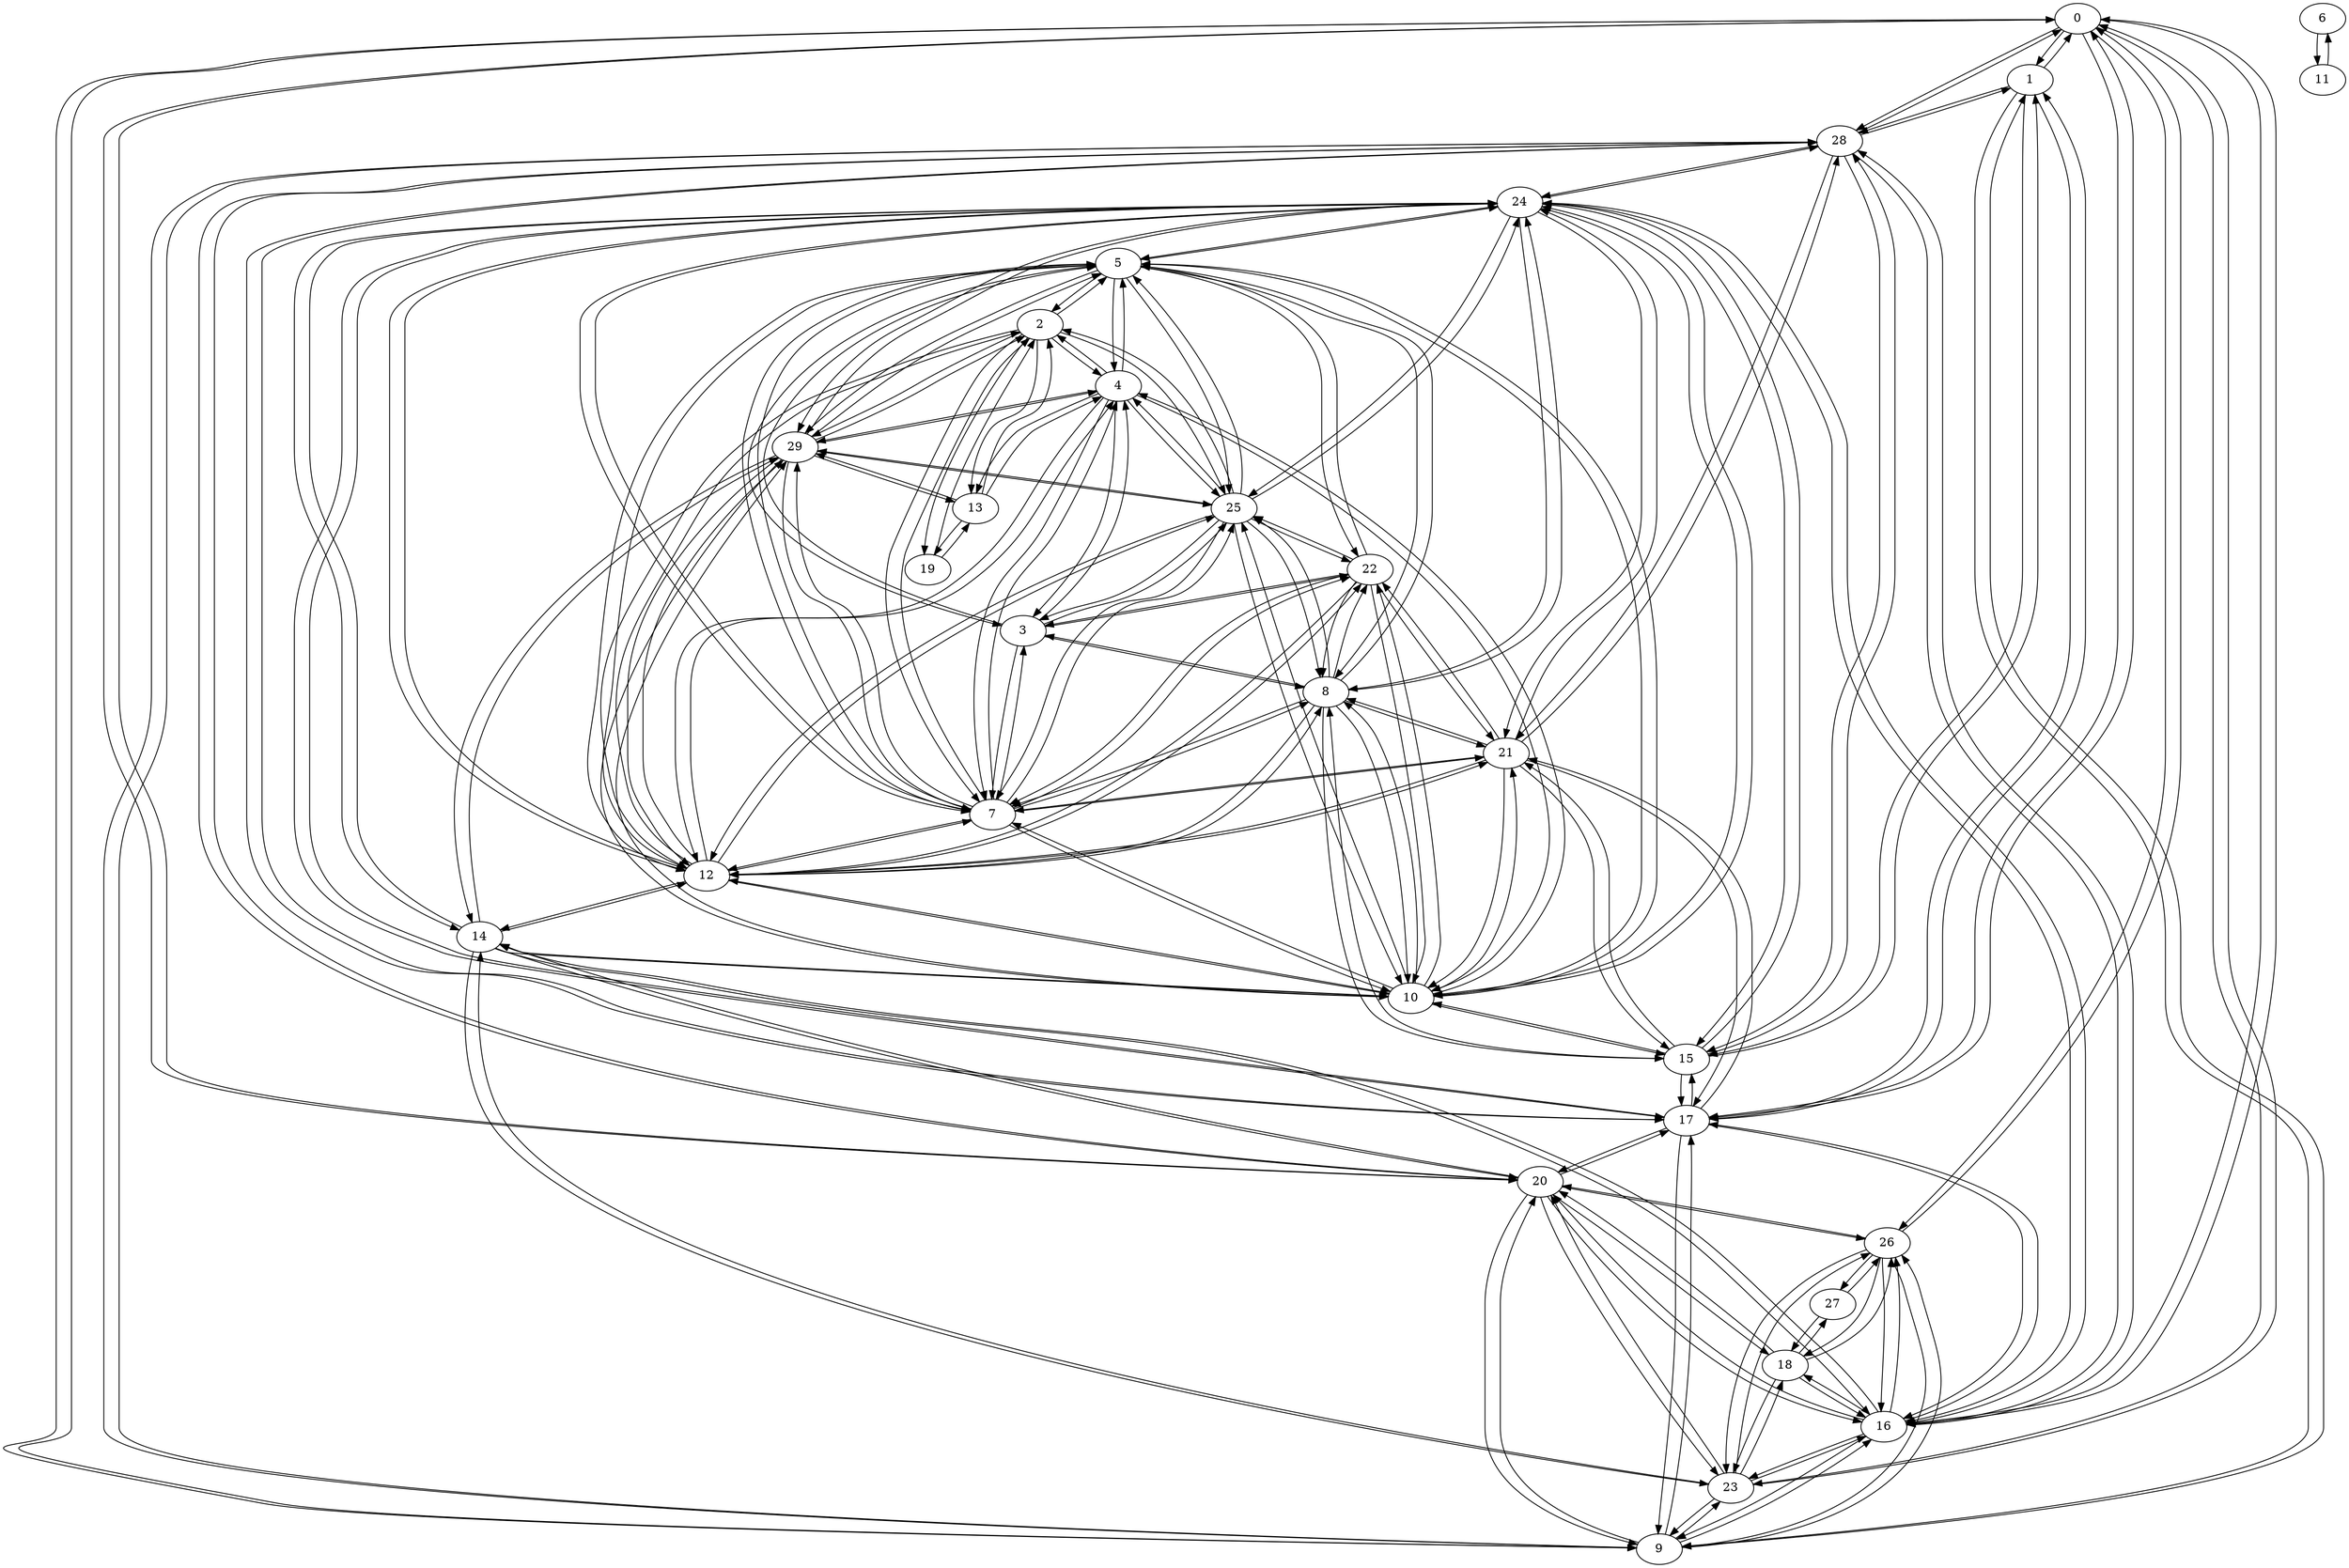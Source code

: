 digraph Geo_30 {
0;1;2;3;4;5;6;7;8;9;10;11;12;13;14;15;16;17;18;19;20;21;22;23;24;25;26;27;28;29;0 -> 1;
0 -> 9;
0 -> 16;
0 -> 17;
0 -> 20;
0 -> 23;
0 -> 26;
0 -> 28;
1 -> 0;
1 -> 9;
1 -> 15;
1 -> 17;
1 -> 28;
2 -> 4;
2 -> 5;
2 -> 7;
2 -> 12;
2 -> 13;
2 -> 19;
2 -> 25;
2 -> 29;
3 -> 4;
3 -> 5;
3 -> 7;
3 -> 8;
3 -> 22;
3 -> 25;
4 -> 2;
4 -> 3;
4 -> 5;
4 -> 7;
4 -> 10;
4 -> 12;
4 -> 13;
4 -> 25;
4 -> 29;
5 -> 2;
5 -> 3;
5 -> 4;
5 -> 7;
5 -> 8;
5 -> 10;
5 -> 12;
5 -> 22;
5 -> 24;
5 -> 25;
5 -> 29;
6 -> 11;
7 -> 2;
7 -> 3;
7 -> 4;
7 -> 5;
7 -> 8;
7 -> 10;
7 -> 12;
7 -> 21;
7 -> 22;
7 -> 24;
7 -> 25;
7 -> 29;
8 -> 3;
8 -> 5;
8 -> 7;
8 -> 10;
8 -> 12;
8 -> 15;
8 -> 21;
8 -> 22;
8 -> 24;
8 -> 25;
9 -> 0;
9 -> 1;
9 -> 16;
9 -> 17;
9 -> 20;
9 -> 23;
9 -> 26;
9 -> 28;
10 -> 4;
10 -> 5;
10 -> 7;
10 -> 8;
10 -> 12;
10 -> 14;
10 -> 15;
10 -> 21;
10 -> 22;
10 -> 24;
10 -> 25;
10 -> 29;
11 -> 6;
12 -> 2;
12 -> 4;
12 -> 5;
12 -> 7;
12 -> 8;
12 -> 10;
12 -> 14;
12 -> 21;
12 -> 22;
12 -> 24;
12 -> 25;
12 -> 29;
13 -> 2;
13 -> 4;
13 -> 19;
13 -> 29;
14 -> 10;
14 -> 12;
14 -> 16;
14 -> 20;
14 -> 23;
14 -> 24;
14 -> 29;
15 -> 1;
15 -> 8;
15 -> 10;
15 -> 17;
15 -> 21;
15 -> 24;
15 -> 28;
16 -> 0;
16 -> 9;
16 -> 14;
16 -> 17;
16 -> 18;
16 -> 20;
16 -> 23;
16 -> 24;
16 -> 26;
16 -> 28;
17 -> 0;
17 -> 1;
17 -> 9;
17 -> 15;
17 -> 16;
17 -> 20;
17 -> 21;
17 -> 24;
17 -> 28;
18 -> 16;
18 -> 20;
18 -> 23;
18 -> 26;
18 -> 27;
19 -> 2;
19 -> 13;
20 -> 0;
20 -> 9;
20 -> 14;
20 -> 16;
20 -> 17;
20 -> 18;
20 -> 23;
20 -> 26;
20 -> 28;
21 -> 7;
21 -> 8;
21 -> 10;
21 -> 12;
21 -> 15;
21 -> 17;
21 -> 22;
21 -> 24;
21 -> 28;
22 -> 3;
22 -> 5;
22 -> 7;
22 -> 8;
22 -> 10;
22 -> 12;
22 -> 21;
22 -> 25;
23 -> 0;
23 -> 9;
23 -> 14;
23 -> 16;
23 -> 18;
23 -> 20;
23 -> 26;
24 -> 5;
24 -> 7;
24 -> 8;
24 -> 10;
24 -> 12;
24 -> 14;
24 -> 15;
24 -> 16;
24 -> 17;
24 -> 21;
24 -> 25;
24 -> 28;
24 -> 29;
25 -> 2;
25 -> 3;
25 -> 4;
25 -> 5;
25 -> 7;
25 -> 8;
25 -> 10;
25 -> 12;
25 -> 22;
25 -> 24;
25 -> 29;
26 -> 0;
26 -> 9;
26 -> 16;
26 -> 18;
26 -> 20;
26 -> 23;
26 -> 27;
27 -> 18;
27 -> 26;
28 -> 0;
28 -> 1;
28 -> 9;
28 -> 15;
28 -> 16;
28 -> 17;
28 -> 20;
28 -> 21;
28 -> 24;
29 -> 2;
29 -> 4;
29 -> 5;
29 -> 7;
29 -> 10;
29 -> 12;
29 -> 13;
29 -> 14;
29 -> 24;
29 -> 25;
}
